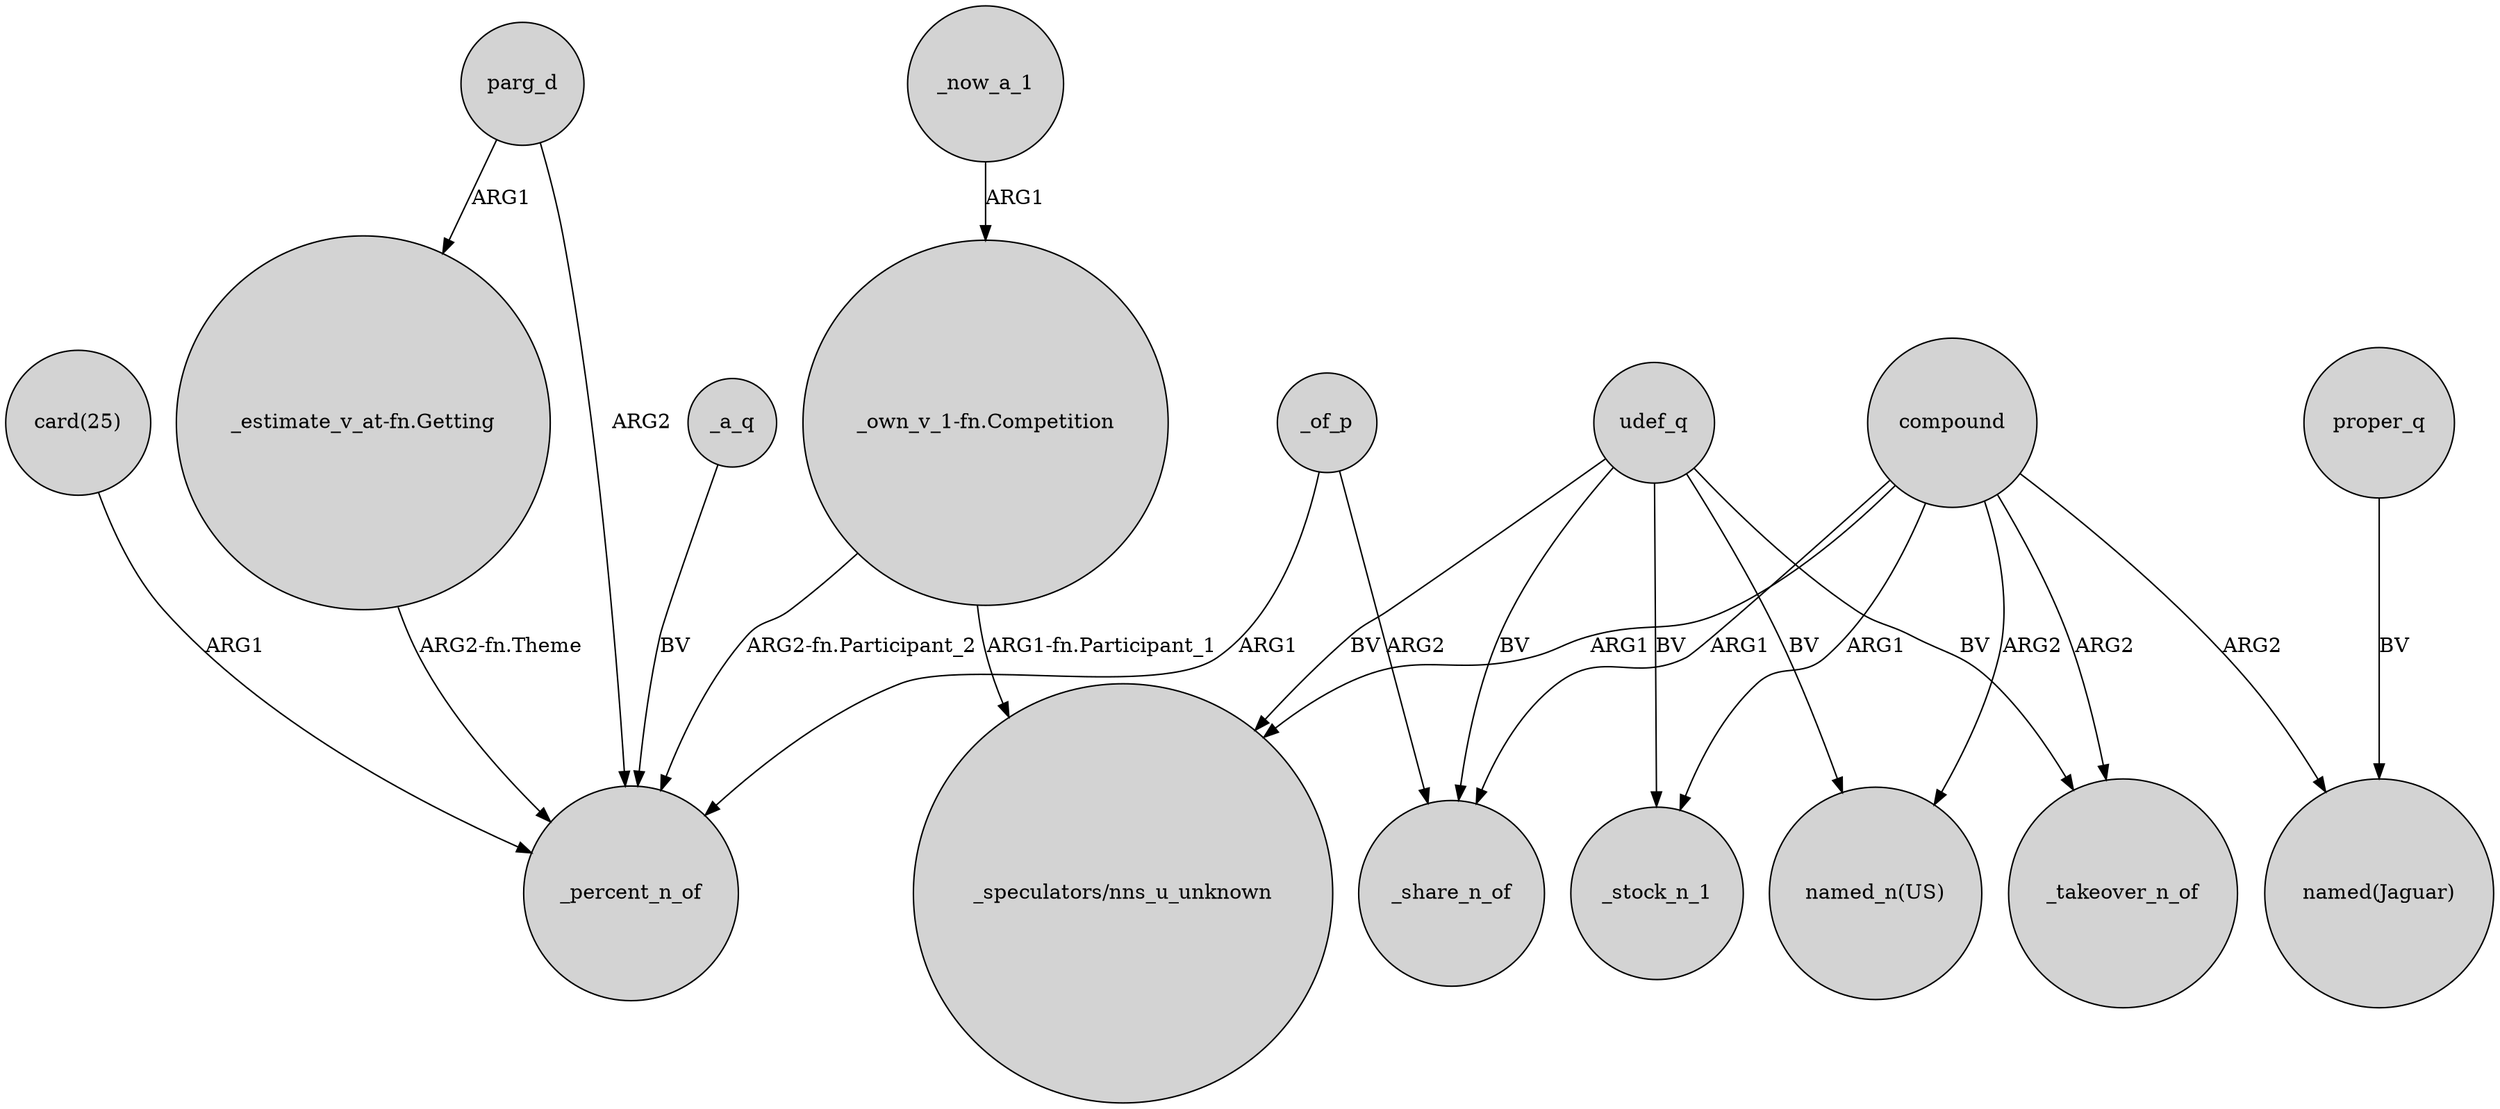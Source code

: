 digraph {
	node [shape=circle style=filled]
	compound -> _share_n_of [label=ARG1]
	"card(25)" -> _percent_n_of [label=ARG1]
	_of_p -> _percent_n_of [label=ARG1]
	compound -> _stock_n_1 [label=ARG1]
	udef_q -> "_speculators/nns_u_unknown" [label=BV]
	udef_q -> _takeover_n_of [label=BV]
	udef_q -> _stock_n_1 [label=BV]
	"_estimate_v_at-fn.Getting" -> _percent_n_of [label="ARG2-fn.Theme"]
	compound -> "named(Jaguar)" [label=ARG2]
	compound -> "_speculators/nns_u_unknown" [label=ARG1]
	_now_a_1 -> "_own_v_1-fn.Competition" [label=ARG1]
	"_own_v_1-fn.Competition" -> "_speculators/nns_u_unknown" [label="ARG1-fn.Participant_1"]
	udef_q -> _share_n_of [label=BV]
	proper_q -> "named(Jaguar)" [label=BV]
	parg_d -> _percent_n_of [label=ARG2]
	compound -> _takeover_n_of [label=ARG2]
	_a_q -> _percent_n_of [label=BV]
	compound -> "named_n(US)" [label=ARG2]
	udef_q -> "named_n(US)" [label=BV]
	_of_p -> _share_n_of [label=ARG2]
	parg_d -> "_estimate_v_at-fn.Getting" [label=ARG1]
	"_own_v_1-fn.Competition" -> _percent_n_of [label="ARG2-fn.Participant_2"]
}
